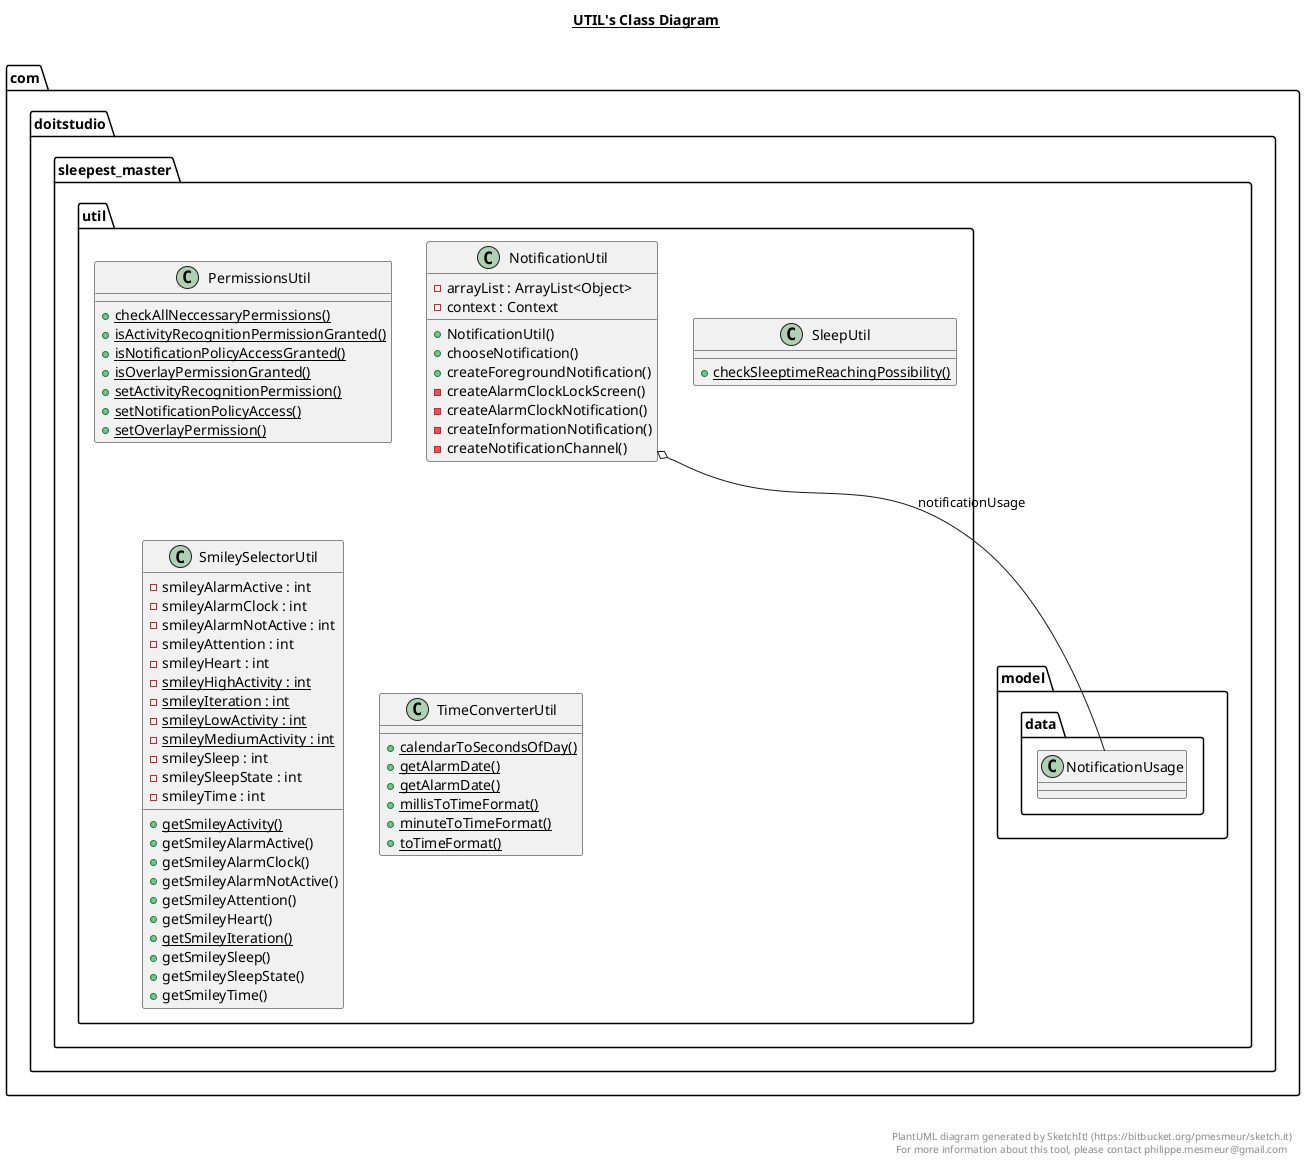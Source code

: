@startuml

title __UTIL's Class Diagram__\n

  namespace com.doitstudio.sleepest_master {
    namespace util {
      class com.doitstudio.sleepest_master.util.NotificationUtil {
          - arrayList : ArrayList<Object>
          - context : Context
          + NotificationUtil()
          + chooseNotification()
          + createForegroundNotification()
          - createAlarmClockLockScreen()
          - createAlarmClockNotification()
          - createInformationNotification()
          - createNotificationChannel()
      }
    }
  }
  

  namespace com.doitstudio.sleepest_master {
    namespace util {
      class com.doitstudio.sleepest_master.util.PermissionsUtil {
          {static} + checkAllNeccessaryPermissions()
          {static} + isActivityRecognitionPermissionGranted()
          {static} + isNotificationPolicyAccessGranted()
          {static} + isOverlayPermissionGranted()
          {static} + setActivityRecognitionPermission()
          {static} + setNotificationPolicyAccess()
          {static} + setOverlayPermission()
      }
    }
  }
  

  namespace com.doitstudio.sleepest_master {
    namespace util {
      class com.doitstudio.sleepest_master.util.SleepUtil {
          {static} + checkSleeptimeReachingPossibility()
      }
    }
  }
  

  namespace com.doitstudio.sleepest_master {
    namespace util {
      class com.doitstudio.sleepest_master.util.SmileySelectorUtil {
          - smileyAlarmActive : int
          - smileyAlarmClock : int
          - smileyAlarmNotActive : int
          - smileyAttention : int
          - smileyHeart : int
          {static} - smileyHighActivity : int
          {static} - smileyIteration : int
          {static} - smileyLowActivity : int
          {static} - smileyMediumActivity : int
          - smileySleep : int
          - smileySleepState : int
          - smileyTime : int
          {static} + getSmileyActivity()
          + getSmileyAlarmActive()
          + getSmileyAlarmClock()
          + getSmileyAlarmNotActive()
          + getSmileyAttention()
          + getSmileyHeart()
          {static} + getSmileyIteration()
          + getSmileySleep()
          + getSmileySleepState()
          + getSmileyTime()
      }
    }
  }
  

  namespace com.doitstudio.sleepest_master {
    namespace util {
      class com.doitstudio.sleepest_master.util.TimeConverterUtil {
          {static} + calendarToSecondsOfDay()
          {static} + getAlarmDate()
          {static} + getAlarmDate()
          {static} + millisToTimeFormat()
          {static} + minuteToTimeFormat()
          {static} + toTimeFormat()
      }
    }
  }
  

  com.doitstudio.sleepest_master.util.NotificationUtil o-- com.doitstudio.sleepest_master.model.data.NotificationUsage : notificationUsage


right footer


PlantUML diagram generated by SketchIt! (https://bitbucket.org/pmesmeur/sketch.it)
For more information about this tool, please contact philippe.mesmeur@gmail.com
endfooter

@enduml
